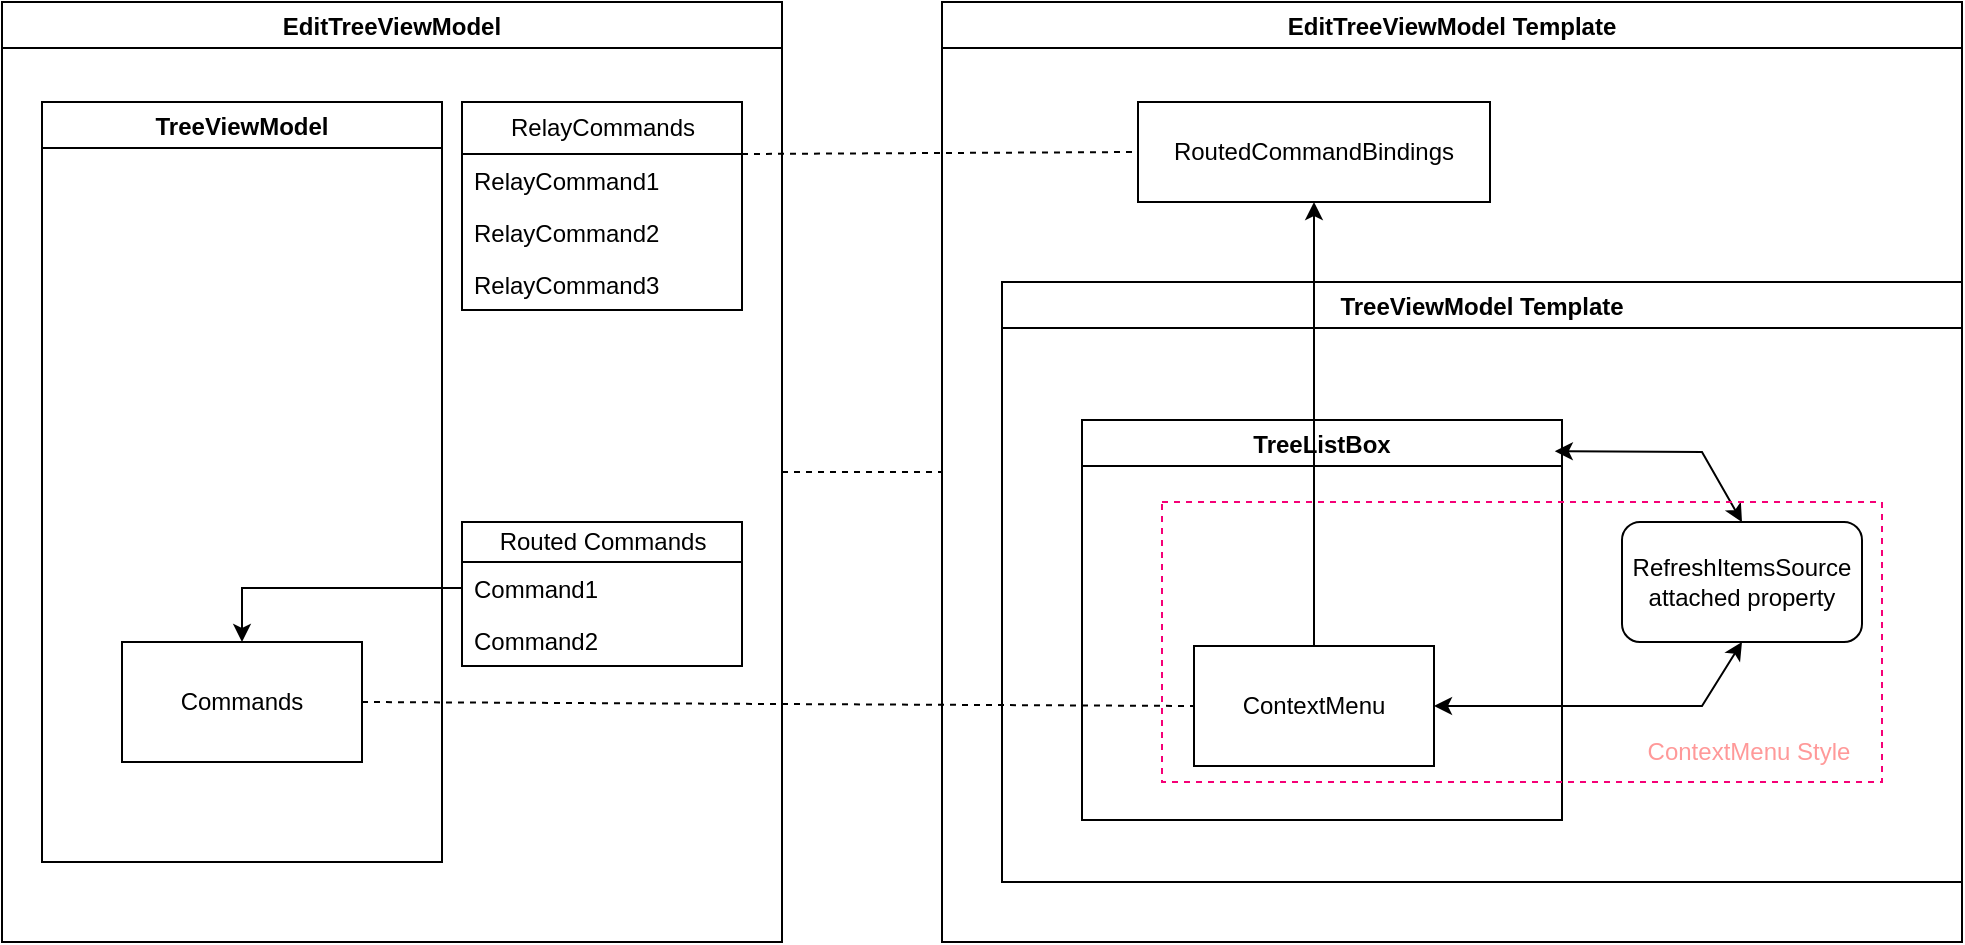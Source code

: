 <mxfile version="24.0.4" type="github">
  <diagram name="페이지-1" id="Jny2etC8r5SXH8ArR6qZ">
    <mxGraphModel dx="1933" dy="653" grid="1" gridSize="10" guides="1" tooltips="1" connect="1" arrows="1" fold="1" page="1" pageScale="1" pageWidth="827" pageHeight="1169" math="0" shadow="0">
      <root>
        <mxCell id="0" />
        <mxCell id="1" parent="0" />
        <mxCell id="cmpHhGZWCl2S4AHYT3u4-4" value="EditTreeViewModel Template" style="swimlane;" vertex="1" parent="1">
          <mxGeometry x="430" y="50" width="510" height="470" as="geometry" />
        </mxCell>
        <mxCell id="cmpHhGZWCl2S4AHYT3u4-7" value="TreeViewModel Template" style="swimlane;" vertex="1" parent="cmpHhGZWCl2S4AHYT3u4-4">
          <mxGeometry x="30" y="140" width="480" height="300" as="geometry" />
        </mxCell>
        <mxCell id="cmpHhGZWCl2S4AHYT3u4-27" value="TreeListBox" style="swimlane;" vertex="1" parent="cmpHhGZWCl2S4AHYT3u4-7">
          <mxGeometry x="40" y="69" width="240" height="200" as="geometry" />
        </mxCell>
        <mxCell id="cmpHhGZWCl2S4AHYT3u4-13" value="ContextMenu" style="rounded=0;whiteSpace=wrap;html=1;" vertex="1" parent="cmpHhGZWCl2S4AHYT3u4-27">
          <mxGeometry x="56" y="113" width="120" height="60" as="geometry" />
        </mxCell>
        <mxCell id="cmpHhGZWCl2S4AHYT3u4-28" value="&lt;div&gt;RefreshItemsSource&lt;/div&gt;&lt;div&gt;attached property&lt;/div&gt;" style="rounded=1;whiteSpace=wrap;html=1;" vertex="1" parent="cmpHhGZWCl2S4AHYT3u4-7">
          <mxGeometry x="310" y="120" width="120" height="60" as="geometry" />
        </mxCell>
        <mxCell id="cmpHhGZWCl2S4AHYT3u4-31" value="" style="endArrow=classic;startArrow=classic;html=1;rounded=0;exitX=0.985;exitY=0.078;exitDx=0;exitDy=0;exitPerimeter=0;entryX=0.5;entryY=0;entryDx=0;entryDy=0;" edge="1" parent="cmpHhGZWCl2S4AHYT3u4-7" source="cmpHhGZWCl2S4AHYT3u4-27" target="cmpHhGZWCl2S4AHYT3u4-28">
          <mxGeometry width="50" height="50" relative="1" as="geometry">
            <mxPoint x="310" y="120" as="sourcePoint" />
            <mxPoint x="360" y="70" as="targetPoint" />
            <Array as="points">
              <mxPoint x="350" y="85" />
            </Array>
          </mxGeometry>
        </mxCell>
        <mxCell id="cmpHhGZWCl2S4AHYT3u4-32" value="" style="endArrow=classic;startArrow=classic;html=1;rounded=0;entryX=0.5;entryY=1;entryDx=0;entryDy=0;exitX=1;exitY=0.5;exitDx=0;exitDy=0;" edge="1" parent="cmpHhGZWCl2S4AHYT3u4-7" source="cmpHhGZWCl2S4AHYT3u4-13" target="cmpHhGZWCl2S4AHYT3u4-28">
          <mxGeometry width="50" height="50" relative="1" as="geometry">
            <mxPoint x="320" y="260" as="sourcePoint" />
            <mxPoint x="370" y="210" as="targetPoint" />
            <Array as="points">
              <mxPoint x="350" y="212" />
            </Array>
          </mxGeometry>
        </mxCell>
        <mxCell id="cmpHhGZWCl2S4AHYT3u4-12" value="RoutedCommandBindings" style="rounded=0;whiteSpace=wrap;html=1;" vertex="1" parent="cmpHhGZWCl2S4AHYT3u4-4">
          <mxGeometry x="98" y="50" width="176" height="50" as="geometry" />
        </mxCell>
        <mxCell id="cmpHhGZWCl2S4AHYT3u4-21" value="" style="endArrow=classic;html=1;rounded=0;exitX=0.5;exitY=0;exitDx=0;exitDy=0;" edge="1" parent="cmpHhGZWCl2S4AHYT3u4-4" source="cmpHhGZWCl2S4AHYT3u4-13" target="cmpHhGZWCl2S4AHYT3u4-12">
          <mxGeometry width="50" height="50" relative="1" as="geometry">
            <mxPoint x="20" y="260" as="sourcePoint" />
            <mxPoint x="70" y="210" as="targetPoint" />
          </mxGeometry>
        </mxCell>
        <mxCell id="cmpHhGZWCl2S4AHYT3u4-5" value="" style="endArrow=none;dashed=1;html=1;rounded=0;exitX=1;exitY=0.5;exitDx=0;exitDy=0;entryX=0;entryY=0.5;entryDx=0;entryDy=0;" edge="1" parent="1" source="cmpHhGZWCl2S4AHYT3u4-3" target="cmpHhGZWCl2S4AHYT3u4-4">
          <mxGeometry width="50" height="50" relative="1" as="geometry">
            <mxPoint x="350" y="230" as="sourcePoint" />
            <mxPoint x="400" y="180" as="targetPoint" />
          </mxGeometry>
        </mxCell>
        <mxCell id="cmpHhGZWCl2S4AHYT3u4-3" value="EditTreeViewModel" style="swimlane;" vertex="1" parent="1">
          <mxGeometry x="-40" y="50" width="390" height="470" as="geometry" />
        </mxCell>
        <mxCell id="cmpHhGZWCl2S4AHYT3u4-8" value="Routed Commands" style="swimlane;fontStyle=0;childLayout=stackLayout;horizontal=1;startSize=20;fillColor=none;horizontalStack=0;resizeParent=1;resizeParentMax=0;resizeLast=0;collapsible=1;marginBottom=0;html=1;" vertex="1" parent="cmpHhGZWCl2S4AHYT3u4-3">
          <mxGeometry x="230" y="260" width="140" height="72" as="geometry" />
        </mxCell>
        <mxCell id="cmpHhGZWCl2S4AHYT3u4-9" value="Command1" style="text;strokeColor=none;fillColor=none;align=left;verticalAlign=top;spacingLeft=4;spacingRight=4;overflow=hidden;rotatable=0;points=[[0,0.5],[1,0.5]];portConstraint=eastwest;whiteSpace=wrap;html=1;" vertex="1" parent="cmpHhGZWCl2S4AHYT3u4-8">
          <mxGeometry y="20" width="140" height="26" as="geometry" />
        </mxCell>
        <mxCell id="cmpHhGZWCl2S4AHYT3u4-10" value="Command2" style="text;strokeColor=none;fillColor=none;align=left;verticalAlign=top;spacingLeft=4;spacingRight=4;overflow=hidden;rotatable=0;points=[[0,0.5],[1,0.5]];portConstraint=eastwest;whiteSpace=wrap;html=1;" vertex="1" parent="cmpHhGZWCl2S4AHYT3u4-8">
          <mxGeometry y="46" width="140" height="26" as="geometry" />
        </mxCell>
        <mxCell id="cmpHhGZWCl2S4AHYT3u4-14" value="TreeViewModel" style="swimlane;" vertex="1" parent="cmpHhGZWCl2S4AHYT3u4-3">
          <mxGeometry x="20" y="50" width="200" height="380" as="geometry" />
        </mxCell>
        <mxCell id="cmpHhGZWCl2S4AHYT3u4-17" value="Commands" style="rounded=0;whiteSpace=wrap;html=1;" vertex="1" parent="cmpHhGZWCl2S4AHYT3u4-14">
          <mxGeometry x="40" y="270" width="120" height="60" as="geometry" />
        </mxCell>
        <mxCell id="cmpHhGZWCl2S4AHYT3u4-22" value="RelayCommands" style="swimlane;fontStyle=0;childLayout=stackLayout;horizontal=1;startSize=26;fillColor=none;horizontalStack=0;resizeParent=1;resizeParentMax=0;resizeLast=0;collapsible=1;marginBottom=0;html=1;" vertex="1" parent="cmpHhGZWCl2S4AHYT3u4-3">
          <mxGeometry x="230" y="50" width="140" height="104" as="geometry" />
        </mxCell>
        <mxCell id="cmpHhGZWCl2S4AHYT3u4-23" value="RelayCommand1" style="text;strokeColor=none;fillColor=none;align=left;verticalAlign=top;spacingLeft=4;spacingRight=4;overflow=hidden;rotatable=0;points=[[0,0.5],[1,0.5]];portConstraint=eastwest;whiteSpace=wrap;html=1;" vertex="1" parent="cmpHhGZWCl2S4AHYT3u4-22">
          <mxGeometry y="26" width="140" height="26" as="geometry" />
        </mxCell>
        <mxCell id="cmpHhGZWCl2S4AHYT3u4-24" value="RelayCommand2&lt;div&gt;&lt;br&gt;&lt;/div&gt;" style="text;strokeColor=none;fillColor=none;align=left;verticalAlign=top;spacingLeft=4;spacingRight=4;overflow=hidden;rotatable=0;points=[[0,0.5],[1,0.5]];portConstraint=eastwest;whiteSpace=wrap;html=1;" vertex="1" parent="cmpHhGZWCl2S4AHYT3u4-22">
          <mxGeometry y="52" width="140" height="26" as="geometry" />
        </mxCell>
        <mxCell id="cmpHhGZWCl2S4AHYT3u4-25" value="RelayCommand3" style="text;strokeColor=none;fillColor=none;align=left;verticalAlign=top;spacingLeft=4;spacingRight=4;overflow=hidden;rotatable=0;points=[[0,0.5],[1,0.5]];portConstraint=eastwest;whiteSpace=wrap;html=1;" vertex="1" parent="cmpHhGZWCl2S4AHYT3u4-22">
          <mxGeometry y="78" width="140" height="26" as="geometry" />
        </mxCell>
        <mxCell id="cmpHhGZWCl2S4AHYT3u4-36" value="" style="endArrow=classic;html=1;rounded=0;entryX=0.5;entryY=0;entryDx=0;entryDy=0;exitX=0;exitY=0.5;exitDx=0;exitDy=0;" edge="1" parent="cmpHhGZWCl2S4AHYT3u4-3" source="cmpHhGZWCl2S4AHYT3u4-9" target="cmpHhGZWCl2S4AHYT3u4-17">
          <mxGeometry width="50" height="50" relative="1" as="geometry">
            <mxPoint x="110" y="280" as="sourcePoint" />
            <mxPoint x="160" y="230" as="targetPoint" />
            <Array as="points">
              <mxPoint x="120" y="293" />
            </Array>
          </mxGeometry>
        </mxCell>
        <mxCell id="cmpHhGZWCl2S4AHYT3u4-19" value="" style="endArrow=none;dashed=1;html=1;rounded=0;entryX=0;entryY=0.5;entryDx=0;entryDy=0;exitX=1;exitY=0.5;exitDx=0;exitDy=0;" edge="1" parent="1" source="cmpHhGZWCl2S4AHYT3u4-17" target="cmpHhGZWCl2S4AHYT3u4-13">
          <mxGeometry width="50" height="50" relative="1" as="geometry">
            <mxPoint x="400" y="330" as="sourcePoint" />
            <mxPoint x="450" y="280" as="targetPoint" />
          </mxGeometry>
        </mxCell>
        <mxCell id="cmpHhGZWCl2S4AHYT3u4-26" value="" style="endArrow=none;dashed=1;html=1;rounded=0;entryX=0;entryY=0.5;entryDx=0;entryDy=0;exitX=1;exitY=0.25;exitDx=0;exitDy=0;" edge="1" parent="1" source="cmpHhGZWCl2S4AHYT3u4-22" target="cmpHhGZWCl2S4AHYT3u4-12">
          <mxGeometry width="50" height="50" relative="1" as="geometry">
            <mxPoint x="440" y="310" as="sourcePoint" />
            <mxPoint x="490" y="260" as="targetPoint" />
          </mxGeometry>
        </mxCell>
        <mxCell id="cmpHhGZWCl2S4AHYT3u4-33" value="" style="rounded=0;whiteSpace=wrap;html=1;fillColor=none;strokeColor=#f50076;dashed=1;" vertex="1" parent="1">
          <mxGeometry x="540" y="300" width="360" height="140" as="geometry" />
        </mxCell>
        <mxCell id="cmpHhGZWCl2S4AHYT3u4-34" value="ContextMenu Style" style="text;html=1;align=center;verticalAlign=middle;whiteSpace=wrap;rounded=0;fillColor=none;strokeColor=none;fontColor=#FF9999;" vertex="1" parent="1">
          <mxGeometry x="780" y="410" width="107" height="30" as="geometry" />
        </mxCell>
      </root>
    </mxGraphModel>
  </diagram>
</mxfile>
